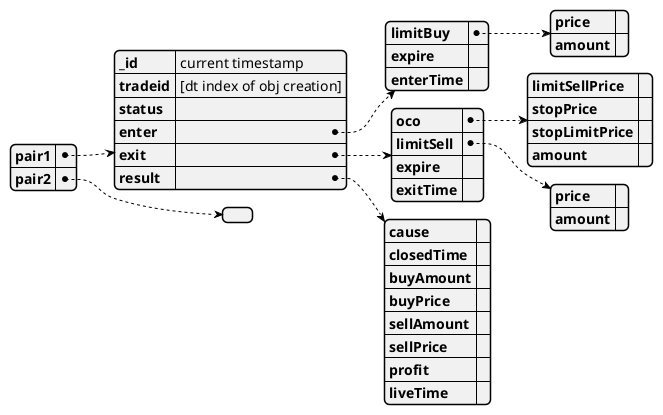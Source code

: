 @startjson
{
  "pair1":{
    "_id": "current timestamp",
    "tradeid": "[dt index of obj creation]",
    "status": "",
    "enter": {
      "limitBuy": {
        "price": "",
        "amount": ""
      },
      "expire": "",
      "enterTime": ""
    },
    "exit": {
      "oco": {
        "limitSellPrice": "",
        "stopPrice": "",
        "stopLimitPrice": "",
        "amount": ""
      },
      "limitSell": {
        "price": "",
        "amount": ""
      },
      "expire": "",
      "exitTime": ""
    },
    "result": {
      "cause": "",
      "closedTime": "",
      "buyAmount": "",
      "buyPrice": "",
      "sellAmount": "",
      "sellPrice": "",
      "profit": "",
      "liveTime": ""
    }
  },
  "pair2":{}
}
@endjson

1. This object is created once when the "ENTER" decision is made with certain conditions.
  1.1 If no enter decision is made, then the [pair1] object will not be created at all
  1.2 If an [pair] object is created for the first time then the status is "created".

2. It is sent to the Broker to place the order. 
3. It is saved to the "Live Trade DB" to keep track.
  3.1 If the status is "created" and oder is placed successfully(verified from broker)
4. In each cycle, the status of the [pair1] is updated by sync'ing with the Broker.
5. When the status is updated as "Closed", it is moved from "LTDB" to "HTDB" (Historical Trade DB)

status
  open_enter:
  partially_closed_enter:
  open_exit:
  partially_closed_exit:
  closed:
  
Canceled
  If an Limit Order is partially filled than the rest is canceled. For the sake of simlicity(for now)
  In other words, both Canceled and Closed exist at the same time

enter: Default enter type is "limit"

exit:
  - It contains either "oco" or "limit"

result:
  - cause:
    - closed: bought and sold successfully
    - enter_expire: buy limit order expired
    - exit_expire: not clear what to do
    - external: manual interventions

